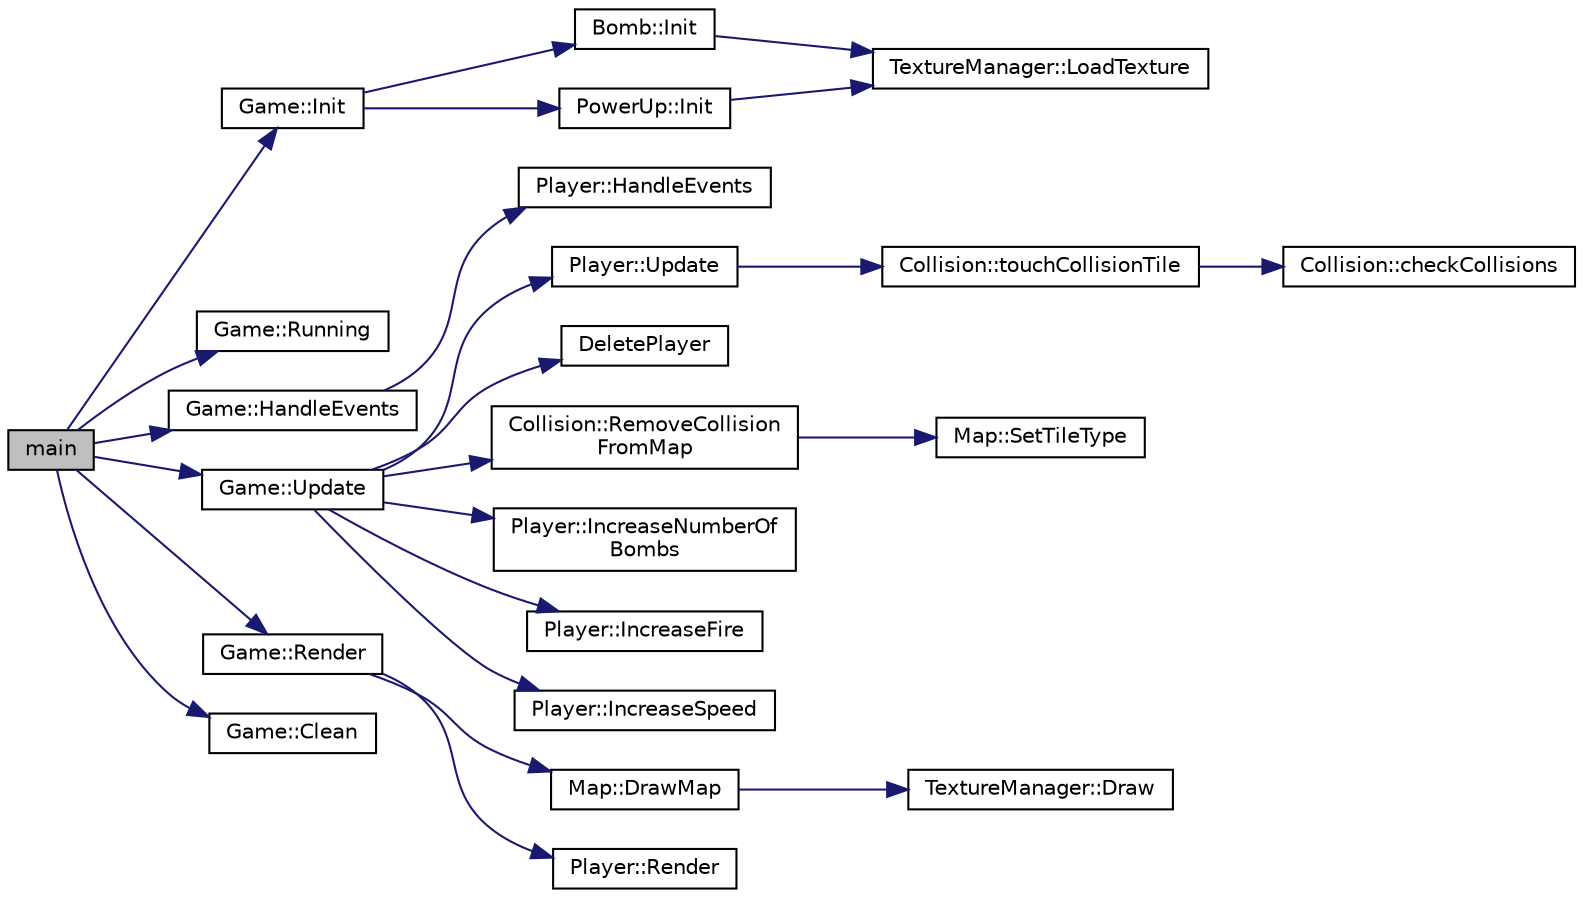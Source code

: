 digraph "main"
{
  edge [fontname="Helvetica",fontsize="10",labelfontname="Helvetica",labelfontsize="10"];
  node [fontname="Helvetica",fontsize="10",shape=record];
  rankdir="LR";
  Node0 [label="main",height=0.2,width=0.4,color="black", fillcolor="grey75", style="filled", fontcolor="black"];
  Node0 -> Node1 [color="midnightblue",fontsize="10",style="solid",fontname="Helvetica"];
  Node1 [label="Game::Init",height=0.2,width=0.4,color="black", fillcolor="white", style="filled",URL="$class_game.html#aac55d5fb91b1a6b8ccd3c357b171e021"];
  Node1 -> Node2 [color="midnightblue",fontsize="10",style="solid",fontname="Helvetica"];
  Node2 [label="Bomb::Init",height=0.2,width=0.4,color="black", fillcolor="white", style="filled",URL="$class_bomb.html#ad93e7fd90fba0e382575c4449047d752"];
  Node2 -> Node3 [color="midnightblue",fontsize="10",style="solid",fontname="Helvetica"];
  Node3 [label="TextureManager::LoadTexture",height=0.2,width=0.4,color="black", fillcolor="white", style="filled",URL="$class_texture_manager.html#a8cf0937165b2ce8ce8514bcaf50c3597"];
  Node1 -> Node4 [color="midnightblue",fontsize="10",style="solid",fontname="Helvetica"];
  Node4 [label="PowerUp::Init",height=0.2,width=0.4,color="black", fillcolor="white", style="filled",URL="$class_power_up.html#ad19ab99bcf36e8ea2993730495d00926"];
  Node4 -> Node3 [color="midnightblue",fontsize="10",style="solid",fontname="Helvetica"];
  Node0 -> Node5 [color="midnightblue",fontsize="10",style="solid",fontname="Helvetica"];
  Node5 [label="Game::Running",height=0.2,width=0.4,color="black", fillcolor="white", style="filled",URL="$class_game.html#a4e42a4dfb533a35db1caf82e58ac444b"];
  Node0 -> Node6 [color="midnightblue",fontsize="10",style="solid",fontname="Helvetica"];
  Node6 [label="Game::HandleEvents",height=0.2,width=0.4,color="black", fillcolor="white", style="filled",URL="$class_game.html#af55bcb153478a977b138cac0703503d1"];
  Node6 -> Node7 [color="midnightblue",fontsize="10",style="solid",fontname="Helvetica"];
  Node7 [label="Player::HandleEvents",height=0.2,width=0.4,color="black", fillcolor="white", style="filled",URL="$class_player.html#a88a00b7902ecbc0747e2a91bd409fb30"];
  Node0 -> Node8 [color="midnightblue",fontsize="10",style="solid",fontname="Helvetica"];
  Node8 [label="Game::Update",height=0.2,width=0.4,color="black", fillcolor="white", style="filled",URL="$class_game.html#a1c5373c68261c54aff03e6abe40fee52"];
  Node8 -> Node9 [color="midnightblue",fontsize="10",style="solid",fontname="Helvetica"];
  Node9 [label="Player::Update",height=0.2,width=0.4,color="black", fillcolor="white", style="filled",URL="$class_player.html#a05b60cac1922c5be5c1be16baffa4497"];
  Node9 -> Node10 [color="midnightblue",fontsize="10",style="solid",fontname="Helvetica"];
  Node10 [label="Collision::touchCollisionTile",height=0.2,width=0.4,color="black", fillcolor="white", style="filled",URL="$namespace_collision.html#a411e44a1dd1a183bece2e2236f7e59fd"];
  Node10 -> Node11 [color="midnightblue",fontsize="10",style="solid",fontname="Helvetica"];
  Node11 [label="Collision::checkCollisions",height=0.2,width=0.4,color="black", fillcolor="white", style="filled",URL="$namespace_collision.html#a923349ef590084c8fe4c085f2f75b97d"];
  Node8 -> Node12 [color="midnightblue",fontsize="10",style="solid",fontname="Helvetica"];
  Node12 [label="DeletePlayer",height=0.2,width=0.4,color="black", fillcolor="white", style="filled",URL="$_player_8cpp.html#a971c27764794d08ba9710f0bade150f3"];
  Node8 -> Node13 [color="midnightblue",fontsize="10",style="solid",fontname="Helvetica"];
  Node13 [label="Collision::RemoveCollision\lFromMap",height=0.2,width=0.4,color="black", fillcolor="white", style="filled",URL="$namespace_collision.html#a1ea431a45af8096595da4dd6149157e9"];
  Node13 -> Node14 [color="midnightblue",fontsize="10",style="solid",fontname="Helvetica"];
  Node14 [label="Map::SetTileType",height=0.2,width=0.4,color="black", fillcolor="white", style="filled",URL="$class_map.html#a5e2adfcc8983862cbcde50c9a8ccf0f8"];
  Node8 -> Node15 [color="midnightblue",fontsize="10",style="solid",fontname="Helvetica"];
  Node15 [label="Player::IncreaseNumberOf\lBombs",height=0.2,width=0.4,color="black", fillcolor="white", style="filled",URL="$class_player.html#a6a559c2f29aa3acaa70691753a583bf6"];
  Node8 -> Node16 [color="midnightblue",fontsize="10",style="solid",fontname="Helvetica"];
  Node16 [label="Player::IncreaseFire",height=0.2,width=0.4,color="black", fillcolor="white", style="filled",URL="$class_player.html#a2044c1b35e5d56ee40a8332b7e713b15"];
  Node8 -> Node17 [color="midnightblue",fontsize="10",style="solid",fontname="Helvetica"];
  Node17 [label="Player::IncreaseSpeed",height=0.2,width=0.4,color="black", fillcolor="white", style="filled",URL="$class_player.html#a58c5d05acd71193708fb9e3f29c4f08c"];
  Node0 -> Node18 [color="midnightblue",fontsize="10",style="solid",fontname="Helvetica"];
  Node18 [label="Game::Render",height=0.2,width=0.4,color="black", fillcolor="white", style="filled",URL="$class_game.html#a0897730fc9fed789f6c0f11d21a0c14a"];
  Node18 -> Node19 [color="midnightblue",fontsize="10",style="solid",fontname="Helvetica"];
  Node19 [label="Map::DrawMap",height=0.2,width=0.4,color="black", fillcolor="white", style="filled",URL="$class_map.html#a095fd619edb91b147cb528b8ac01d48e"];
  Node19 -> Node20 [color="midnightblue",fontsize="10",style="solid",fontname="Helvetica"];
  Node20 [label="TextureManager::Draw",height=0.2,width=0.4,color="black", fillcolor="white", style="filled",URL="$class_texture_manager.html#a35c73dc09eb3ac27b5bda52176114393"];
  Node18 -> Node21 [color="midnightblue",fontsize="10",style="solid",fontname="Helvetica"];
  Node21 [label="Player::Render",height=0.2,width=0.4,color="black", fillcolor="white", style="filled",URL="$class_player.html#ad141ea844ac82f2447d986d964d1e8a7"];
  Node0 -> Node22 [color="midnightblue",fontsize="10",style="solid",fontname="Helvetica"];
  Node22 [label="Game::Clean",height=0.2,width=0.4,color="black", fillcolor="white", style="filled",URL="$class_game.html#a5cd00a68eb91e93b984cc9467c3f675e"];
}
